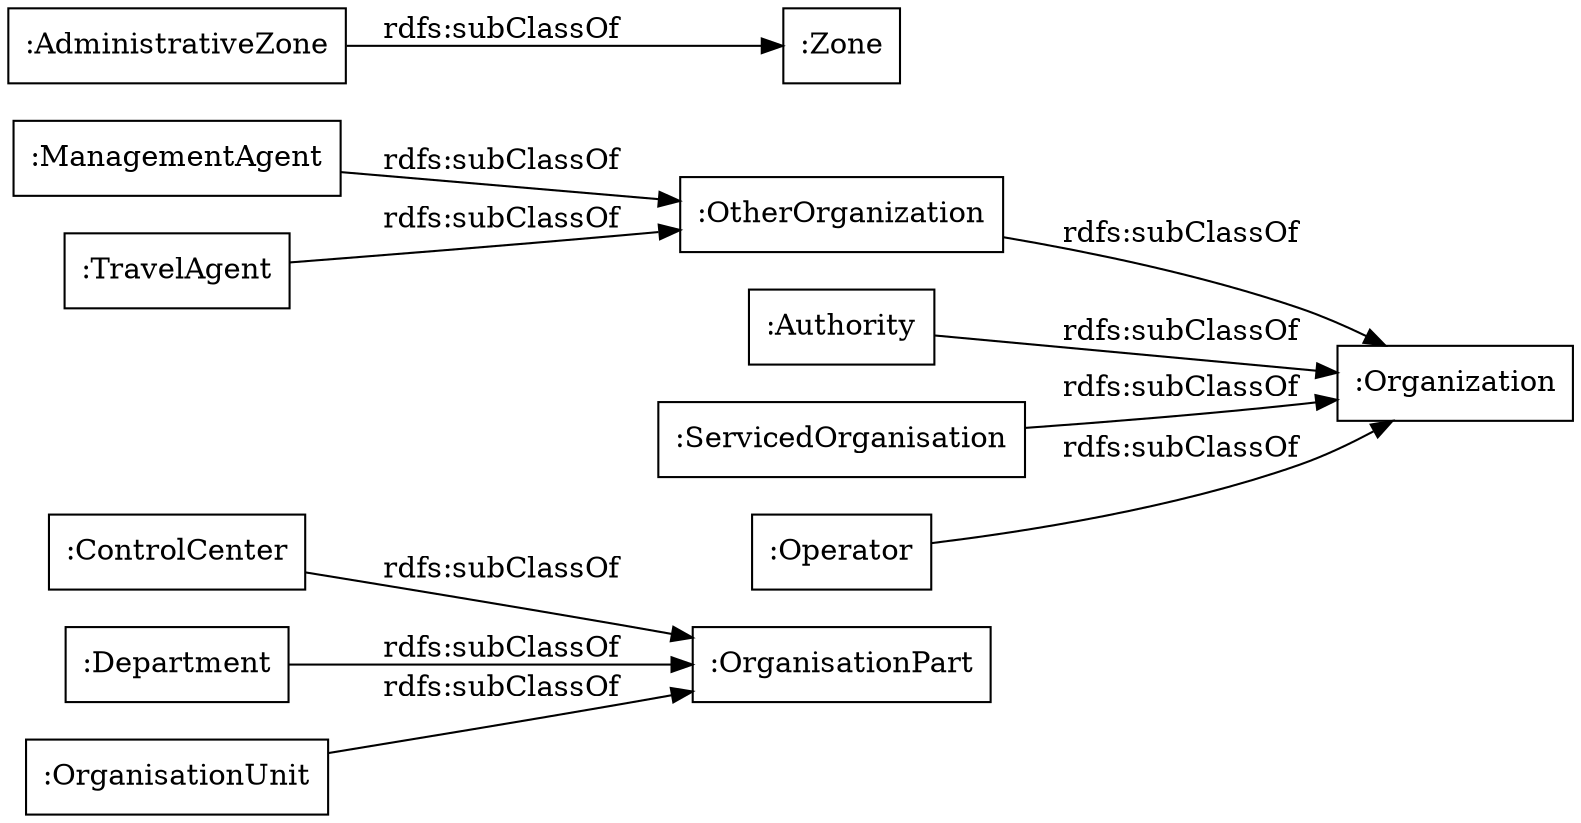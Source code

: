 digraph ar2dtool_diagram { 
rankdir=LR;
size="1000"
node [shape = rectangle, color="black"]; ":ControlCenter" ":ManagementAgent" ":Department" ":Organization" ":Authority" ":TravelAgent" ":Zone" ":ServicedOrganisation" ":OrganisationUnit" ":AdministrativeZone" ":OrganisationPart" ":Operator" ":OtherOrganization" ; /*classes style*/
	":ServicedOrganisation" -> ":Organization" [ label = "rdfs:subClassOf" ];
	":ManagementAgent" -> ":OtherOrganization" [ label = "rdfs:subClassOf" ];
	":OtherOrganization" -> ":Organization" [ label = "rdfs:subClassOf" ];
	":ControlCenter" -> ":OrganisationPart" [ label = "rdfs:subClassOf" ];
	":AdministrativeZone" -> ":Zone" [ label = "rdfs:subClassOf" ];
	":TravelAgent" -> ":OtherOrganization" [ label = "rdfs:subClassOf" ];
	":Department" -> ":OrganisationPart" [ label = "rdfs:subClassOf" ];
	":OrganisationUnit" -> ":OrganisationPart" [ label = "rdfs:subClassOf" ];
	":Authority" -> ":Organization" [ label = "rdfs:subClassOf" ];
	":Operator" -> ":Organization" [ label = "rdfs:subClassOf" ];

}
